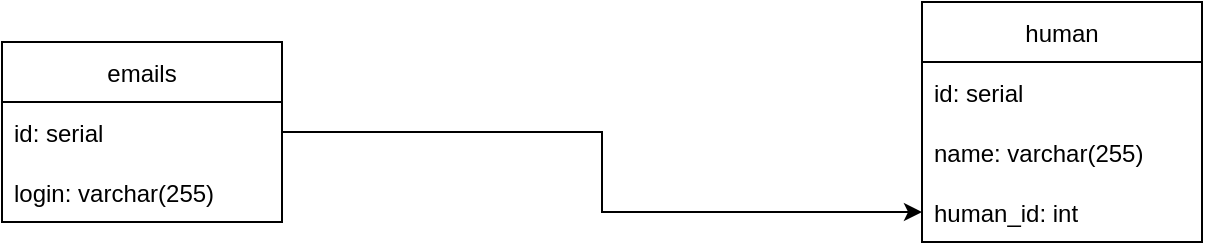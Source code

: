 <mxfile version="16.5.1" type="device"><diagram id="mDJl5IKNBqoI8w8EuPW7" name="Страница 1"><mxGraphModel dx="1102" dy="859" grid="1" gridSize="10" guides="1" tooltips="1" connect="1" arrows="1" fold="1" page="1" pageScale="1" pageWidth="827" pageHeight="1169" math="0" shadow="0"><root><mxCell id="0"/><mxCell id="1" parent="0"/><mxCell id="h3gJHeofKRuZ0tjl2RGL-13" value="emails" style="swimlane;fontStyle=0;childLayout=stackLayout;horizontal=1;startSize=30;horizontalStack=0;resizeParent=1;resizeParentMax=0;resizeLast=0;collapsible=1;marginBottom=0;" parent="1" vertex="1"><mxGeometry x="110" y="350" width="140" height="90" as="geometry"/></mxCell><mxCell id="h3gJHeofKRuZ0tjl2RGL-14" value="id: serial" style="text;strokeColor=none;fillColor=none;align=left;verticalAlign=middle;spacingLeft=4;spacingRight=4;overflow=hidden;points=[[0,0.5],[1,0.5]];portConstraint=eastwest;rotatable=0;" parent="h3gJHeofKRuZ0tjl2RGL-13" vertex="1"><mxGeometry y="30" width="140" height="30" as="geometry"/></mxCell><mxCell id="h3gJHeofKRuZ0tjl2RGL-15" value="login: varchar(255)" style="text;strokeColor=none;fillColor=none;align=left;verticalAlign=middle;spacingLeft=4;spacingRight=4;overflow=hidden;points=[[0,0.5],[1,0.5]];portConstraint=eastwest;rotatable=0;" parent="h3gJHeofKRuZ0tjl2RGL-13" vertex="1"><mxGeometry y="60" width="140" height="30" as="geometry"/></mxCell><mxCell id="2hFa3T40mpH5ZPwzJkM5-1" value="human" style="swimlane;fontStyle=0;childLayout=stackLayout;horizontal=1;startSize=30;horizontalStack=0;resizeParent=1;resizeParentMax=0;resizeLast=0;collapsible=1;marginBottom=0;" vertex="1" parent="1"><mxGeometry x="570" y="330" width="140" height="120" as="geometry"/></mxCell><mxCell id="2hFa3T40mpH5ZPwzJkM5-2" value="id: serial" style="text;strokeColor=none;fillColor=none;align=left;verticalAlign=middle;spacingLeft=4;spacingRight=4;overflow=hidden;points=[[0,0.5],[1,0.5]];portConstraint=eastwest;rotatable=0;" vertex="1" parent="2hFa3T40mpH5ZPwzJkM5-1"><mxGeometry y="30" width="140" height="30" as="geometry"/></mxCell><mxCell id="2hFa3T40mpH5ZPwzJkM5-3" value="name: varchar(255)" style="text;strokeColor=none;fillColor=none;align=left;verticalAlign=middle;spacingLeft=4;spacingRight=4;overflow=hidden;points=[[0,0.5],[1,0.5]];portConstraint=eastwest;rotatable=0;" vertex="1" parent="2hFa3T40mpH5ZPwzJkM5-1"><mxGeometry y="60" width="140" height="30" as="geometry"/></mxCell><mxCell id="2hFa3T40mpH5ZPwzJkM5-4" value="human_id: int" style="text;strokeColor=none;fillColor=none;align=left;verticalAlign=middle;spacingLeft=4;spacingRight=4;overflow=hidden;points=[[0,0.5],[1,0.5]];portConstraint=eastwest;rotatable=0;" vertex="1" parent="2hFa3T40mpH5ZPwzJkM5-1"><mxGeometry y="90" width="140" height="30" as="geometry"/></mxCell><mxCell id="2hFa3T40mpH5ZPwzJkM5-5" style="edgeStyle=orthogonalEdgeStyle;rounded=0;orthogonalLoop=1;jettySize=auto;html=1;entryX=0;entryY=0.5;entryDx=0;entryDy=0;" edge="1" parent="1" source="h3gJHeofKRuZ0tjl2RGL-14" target="2hFa3T40mpH5ZPwzJkM5-4"><mxGeometry relative="1" as="geometry"/></mxCell></root></mxGraphModel></diagram></mxfile>